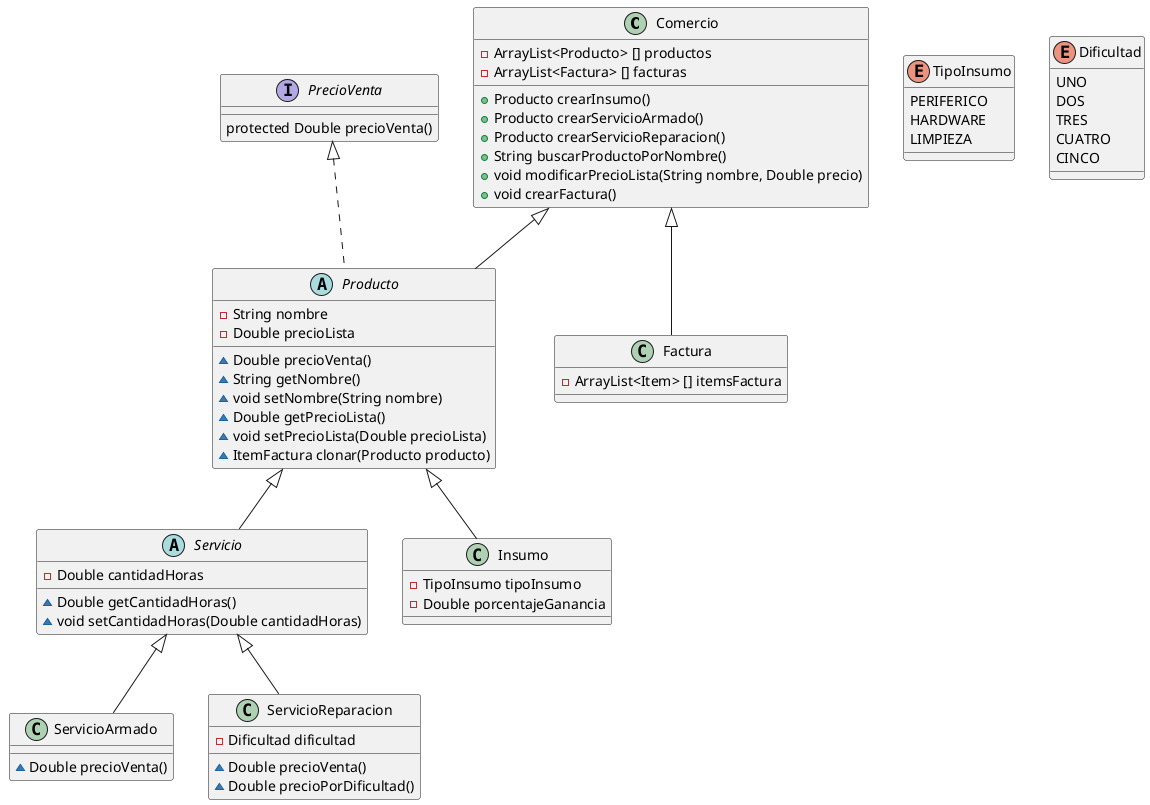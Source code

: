 @startuml


class Comercio{

	- ArrayList<Producto> [] productos
	- ArrayList<Factura> [] facturas
	
	+ Producto crearInsumo()
	+ Producto crearServicioArmado()
	+ Producto crearServicioReparacion()
	+ String buscarProductoPorNombre()
	+ void modificarPrecioLista(String nombre, Double precio)
	+ void crearFactura()

}

abstract class Producto{
	- String nombre
	- Double precioLista
	
	~ Double precioVenta()
	~ String getNombre()
	~ void setNombre(String nombre)
	~ Double getPrecioLista()
	~ void setPrecioLista(Double precioLista)
	~ ItemFactura clonar(Producto producto)
}

abstract class Servicio{
	
	- Double cantidadHoras
	
	~ Double getCantidadHoras()
	~ void setCantidadHoras(Double cantidadHoras)
}

class ServicioArmado{

	~ Double precioVenta()
}

class ServicioReparacion{

	- Dificultad dificultad
	~ Double precioVenta()	
	~ Double precioPorDificultad()
}

class Insumo{

	- TipoInsumo tipoInsumo 
	- Double porcentajeGanancia
}

Interface PrecioVenta{

protected Double precioVenta()
	
}

enum TipoInsumo{
	PERIFERICO
	HARDWARE
	LIMPIEZA
}

enum Dificultad{

	UNO
	DOS
	TRES
	CUATRO
	CINCO
}


class Factura{

	- ArrayList<Item> [] itemsFactura
}

Comercio <|-- Producto

Comercio <|-- Factura

PrecioVenta <|.. Producto

Producto <|-- Insumo

Producto <|-- Servicio

Servicio <|-- ServicioArmado

Servicio <|-- ServicioReparacion



@enduml